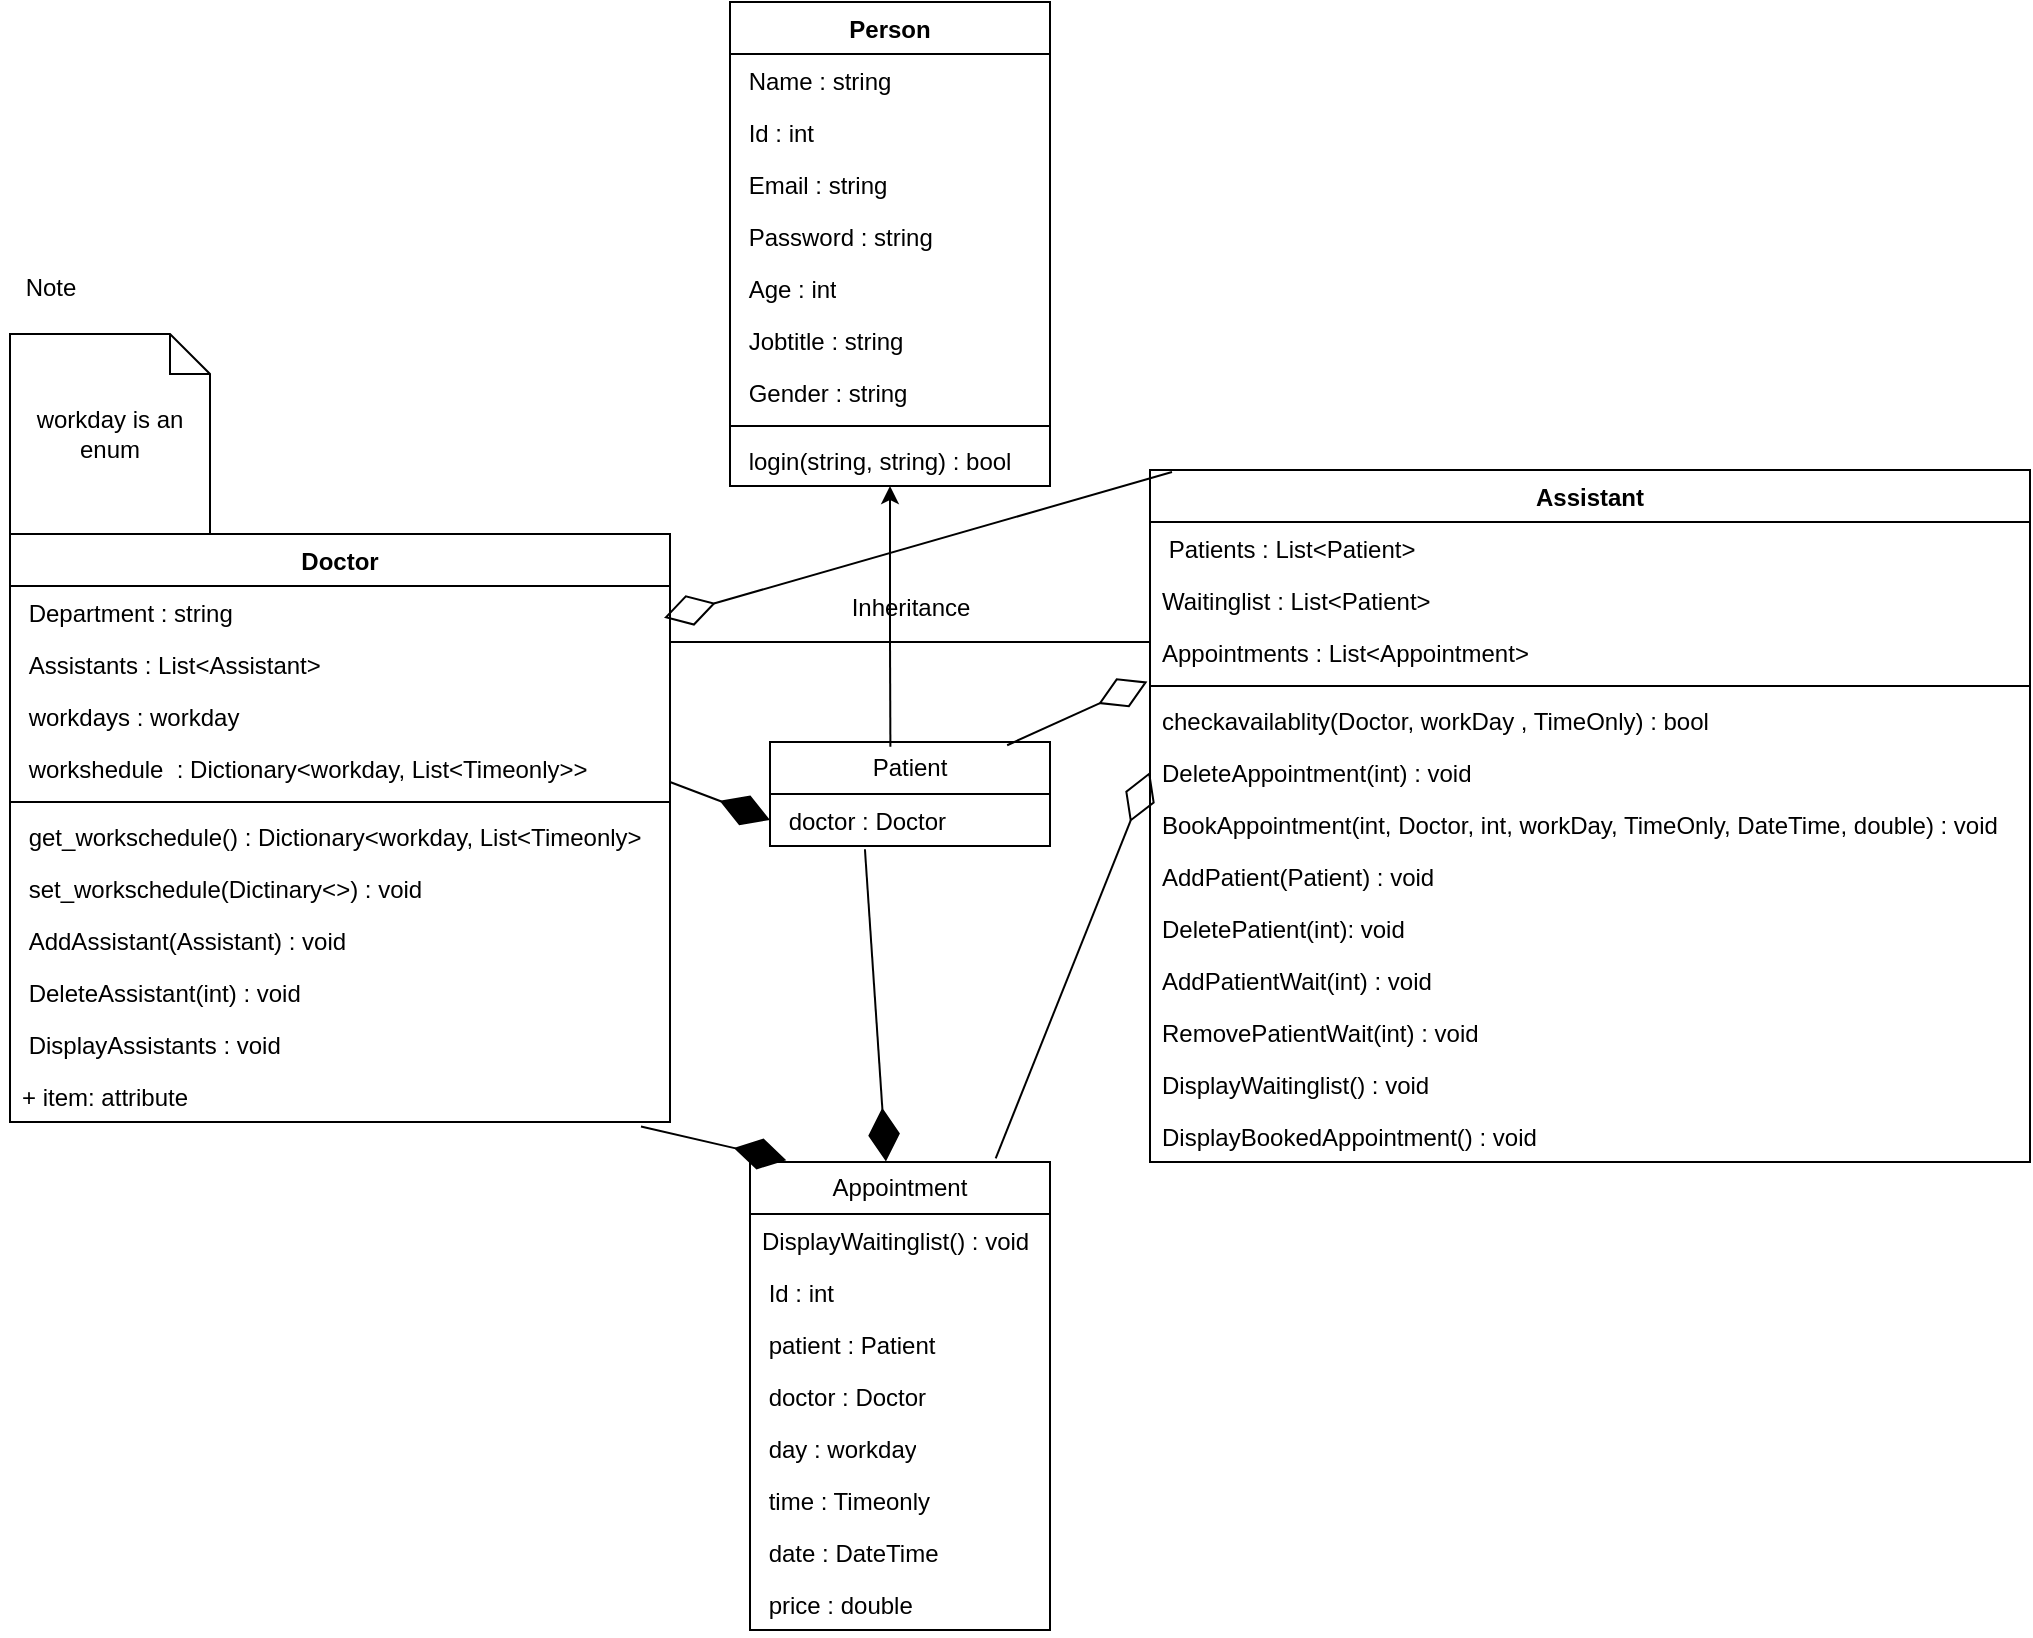 <mxfile version="21.7.5" type="device">
  <diagram id="C5RBs43oDa-KdzZeNtuy" name="Page-1">
    <mxGraphModel dx="1480" dy="877" grid="1" gridSize="10" guides="1" tooltips="1" connect="1" arrows="1" fold="1" page="1" pageScale="1" pageWidth="827" pageHeight="1169" math="0" shadow="0">
      <root>
        <mxCell id="WIyWlLk6GJQsqaUBKTNV-0" />
        <mxCell id="WIyWlLk6GJQsqaUBKTNV-1" parent="WIyWlLk6GJQsqaUBKTNV-0" />
        <mxCell id="dD1BH0aK2Jm0Y2yghAJp-6" value="Person" style="swimlane;fontStyle=1;align=center;verticalAlign=top;childLayout=stackLayout;horizontal=1;startSize=26;horizontalStack=0;resizeParent=1;resizeParentMax=0;resizeLast=0;collapsible=1;marginBottom=0;whiteSpace=wrap;html=1;" parent="WIyWlLk6GJQsqaUBKTNV-1" vertex="1">
          <mxGeometry x="380" y="40" width="160" height="242" as="geometry" />
        </mxCell>
        <mxCell id="dD1BH0aK2Jm0Y2yghAJp-7" value="&amp;nbsp;Name : string" style="text;strokeColor=none;fillColor=none;align=left;verticalAlign=top;spacingLeft=4;spacingRight=4;overflow=hidden;rotatable=0;points=[[0,0.5],[1,0.5]];portConstraint=eastwest;whiteSpace=wrap;html=1;" parent="dD1BH0aK2Jm0Y2yghAJp-6" vertex="1">
          <mxGeometry y="26" width="160" height="26" as="geometry" />
        </mxCell>
        <mxCell id="dD1BH0aK2Jm0Y2yghAJp-16" value="&amp;nbsp;Id : int" style="text;strokeColor=none;fillColor=none;align=left;verticalAlign=top;spacingLeft=4;spacingRight=4;overflow=hidden;rotatable=0;points=[[0,0.5],[1,0.5]];portConstraint=eastwest;whiteSpace=wrap;html=1;" parent="dD1BH0aK2Jm0Y2yghAJp-6" vertex="1">
          <mxGeometry y="52" width="160" height="26" as="geometry" />
        </mxCell>
        <mxCell id="dD1BH0aK2Jm0Y2yghAJp-11" value="&amp;nbsp;Email : string" style="text;strokeColor=none;fillColor=none;align=left;verticalAlign=top;spacingLeft=4;spacingRight=4;overflow=hidden;rotatable=0;points=[[0,0.5],[1,0.5]];portConstraint=eastwest;whiteSpace=wrap;html=1;" parent="dD1BH0aK2Jm0Y2yghAJp-6" vertex="1">
          <mxGeometry y="78" width="160" height="26" as="geometry" />
        </mxCell>
        <mxCell id="dD1BH0aK2Jm0Y2yghAJp-13" value="&amp;nbsp;Password : string" style="text;strokeColor=none;fillColor=none;align=left;verticalAlign=top;spacingLeft=4;spacingRight=4;overflow=hidden;rotatable=0;points=[[0,0.5],[1,0.5]];portConstraint=eastwest;whiteSpace=wrap;html=1;" parent="dD1BH0aK2Jm0Y2yghAJp-6" vertex="1">
          <mxGeometry y="104" width="160" height="26" as="geometry" />
        </mxCell>
        <mxCell id="dD1BH0aK2Jm0Y2yghAJp-12" value="&amp;nbsp;Age : int" style="text;strokeColor=none;fillColor=none;align=left;verticalAlign=top;spacingLeft=4;spacingRight=4;overflow=hidden;rotatable=0;points=[[0,0.5],[1,0.5]];portConstraint=eastwest;whiteSpace=wrap;html=1;" parent="dD1BH0aK2Jm0Y2yghAJp-6" vertex="1">
          <mxGeometry y="130" width="160" height="26" as="geometry" />
        </mxCell>
        <mxCell id="dD1BH0aK2Jm0Y2yghAJp-15" value="&amp;nbsp;Jobtitle : string" style="text;strokeColor=none;fillColor=none;align=left;verticalAlign=top;spacingLeft=4;spacingRight=4;overflow=hidden;rotatable=0;points=[[0,0.5],[1,0.5]];portConstraint=eastwest;whiteSpace=wrap;html=1;" parent="dD1BH0aK2Jm0Y2yghAJp-6" vertex="1">
          <mxGeometry y="156" width="160" height="26" as="geometry" />
        </mxCell>
        <mxCell id="dD1BH0aK2Jm0Y2yghAJp-10" value="&amp;nbsp;Gender : string" style="text;strokeColor=none;fillColor=none;align=left;verticalAlign=top;spacingLeft=4;spacingRight=4;overflow=hidden;rotatable=0;points=[[0,0.5],[1,0.5]];portConstraint=eastwest;whiteSpace=wrap;html=1;" parent="dD1BH0aK2Jm0Y2yghAJp-6" vertex="1">
          <mxGeometry y="182" width="160" height="26" as="geometry" />
        </mxCell>
        <mxCell id="dD1BH0aK2Jm0Y2yghAJp-8" value="" style="line;strokeWidth=1;fillColor=none;align=left;verticalAlign=middle;spacingTop=-1;spacingLeft=3;spacingRight=3;rotatable=0;labelPosition=right;points=[];portConstraint=eastwest;strokeColor=inherit;" parent="dD1BH0aK2Jm0Y2yghAJp-6" vertex="1">
          <mxGeometry y="208" width="160" height="8" as="geometry" />
        </mxCell>
        <mxCell id="dD1BH0aK2Jm0Y2yghAJp-9" value="&amp;nbsp;login(string, string) : bool&amp;nbsp;" style="text;strokeColor=none;fillColor=none;align=left;verticalAlign=top;spacingLeft=4;spacingRight=4;overflow=hidden;rotatable=0;points=[[0,0.5],[1,0.5]];portConstraint=eastwest;whiteSpace=wrap;html=1;" parent="dD1BH0aK2Jm0Y2yghAJp-6" vertex="1">
          <mxGeometry y="216" width="160" height="26" as="geometry" />
        </mxCell>
        <mxCell id="dD1BH0aK2Jm0Y2yghAJp-17" value="Doctor" style="swimlane;fontStyle=1;align=center;verticalAlign=top;childLayout=stackLayout;horizontal=1;startSize=26;horizontalStack=0;resizeParent=1;resizeParentMax=0;resizeLast=0;collapsible=1;marginBottom=0;whiteSpace=wrap;html=1;" parent="WIyWlLk6GJQsqaUBKTNV-1" vertex="1">
          <mxGeometry x="20" y="306" width="330" height="294" as="geometry">
            <mxRectangle x="30" y="370" width="80" height="30" as="alternateBounds" />
          </mxGeometry>
        </mxCell>
        <mxCell id="dD1BH0aK2Jm0Y2yghAJp-18" value="&amp;nbsp;Department : string" style="text;strokeColor=none;fillColor=none;align=left;verticalAlign=top;spacingLeft=4;spacingRight=4;overflow=hidden;rotatable=0;points=[[0,0.5],[1,0.5]];portConstraint=eastwest;whiteSpace=wrap;html=1;" parent="dD1BH0aK2Jm0Y2yghAJp-17" vertex="1">
          <mxGeometry y="26" width="330" height="26" as="geometry" />
        </mxCell>
        <mxCell id="dD1BH0aK2Jm0Y2yghAJp-22" value="&amp;nbsp;Assistants : List&amp;lt;Assistant&amp;gt;" style="text;strokeColor=none;fillColor=none;align=left;verticalAlign=top;spacingLeft=4;spacingRight=4;overflow=hidden;rotatable=0;points=[[0,0.5],[1,0.5]];portConstraint=eastwest;whiteSpace=wrap;html=1;" parent="dD1BH0aK2Jm0Y2yghAJp-17" vertex="1">
          <mxGeometry y="52" width="330" height="26" as="geometry" />
        </mxCell>
        <mxCell id="dD1BH0aK2Jm0Y2yghAJp-24" value="&amp;nbsp;workdays : workday" style="text;strokeColor=none;fillColor=none;align=left;verticalAlign=top;spacingLeft=4;spacingRight=4;overflow=hidden;rotatable=0;points=[[0,0.5],[1,0.5]];portConstraint=eastwest;whiteSpace=wrap;html=1;" parent="dD1BH0aK2Jm0Y2yghAJp-17" vertex="1">
          <mxGeometry y="78" width="330" height="26" as="geometry" />
        </mxCell>
        <mxCell id="dD1BH0aK2Jm0Y2yghAJp-21" value="&amp;nbsp;workshedule&amp;nbsp; : Dictionary&amp;lt;workday, List&amp;lt;Timeonly&amp;gt;&amp;gt;" style="text;strokeColor=none;fillColor=none;align=left;verticalAlign=top;spacingLeft=4;spacingRight=4;overflow=hidden;rotatable=0;points=[[0,0.5],[1,0.5]];portConstraint=eastwest;whiteSpace=wrap;html=1;" parent="dD1BH0aK2Jm0Y2yghAJp-17" vertex="1">
          <mxGeometry y="104" width="330" height="26" as="geometry" />
        </mxCell>
        <mxCell id="dD1BH0aK2Jm0Y2yghAJp-19" value="" style="line;strokeWidth=1;fillColor=none;align=left;verticalAlign=middle;spacingTop=-1;spacingLeft=3;spacingRight=3;rotatable=0;labelPosition=right;points=[];portConstraint=eastwest;strokeColor=inherit;" parent="dD1BH0aK2Jm0Y2yghAJp-17" vertex="1">
          <mxGeometry y="130" width="330" height="8" as="geometry" />
        </mxCell>
        <mxCell id="dD1BH0aK2Jm0Y2yghAJp-29" value="&amp;nbsp;get_workschedule() : Dictionary&amp;lt;workday, List&amp;lt;Timeonly&amp;gt;" style="text;strokeColor=none;fillColor=none;align=left;verticalAlign=top;spacingLeft=4;spacingRight=4;overflow=hidden;rotatable=0;points=[[0,0.5],[1,0.5]];portConstraint=eastwest;whiteSpace=wrap;html=1;" parent="dD1BH0aK2Jm0Y2yghAJp-17" vertex="1">
          <mxGeometry y="138" width="330" height="26" as="geometry" />
        </mxCell>
        <mxCell id="dD1BH0aK2Jm0Y2yghAJp-20" value="&amp;nbsp;set_workschedule(Dictinary&amp;lt;&amp;gt;) : void" style="text;strokeColor=none;fillColor=none;align=left;verticalAlign=top;spacingLeft=4;spacingRight=4;overflow=hidden;rotatable=0;points=[[0,0.5],[1,0.5]];portConstraint=eastwest;whiteSpace=wrap;html=1;" parent="dD1BH0aK2Jm0Y2yghAJp-17" vertex="1">
          <mxGeometry y="164" width="330" height="26" as="geometry" />
        </mxCell>
        <mxCell id="dD1BH0aK2Jm0Y2yghAJp-32" value="&amp;nbsp;AddAssistant(Assistant) : void" style="text;strokeColor=none;fillColor=none;align=left;verticalAlign=top;spacingLeft=4;spacingRight=4;overflow=hidden;rotatable=0;points=[[0,0.5],[1,0.5]];portConstraint=eastwest;whiteSpace=wrap;html=1;" parent="dD1BH0aK2Jm0Y2yghAJp-17" vertex="1">
          <mxGeometry y="190" width="330" height="26" as="geometry" />
        </mxCell>
        <mxCell id="dD1BH0aK2Jm0Y2yghAJp-31" value="&amp;nbsp;DeleteAssistant(int) : void" style="text;strokeColor=none;fillColor=none;align=left;verticalAlign=top;spacingLeft=4;spacingRight=4;overflow=hidden;rotatable=0;points=[[0,0.5],[1,0.5]];portConstraint=eastwest;whiteSpace=wrap;html=1;" parent="dD1BH0aK2Jm0Y2yghAJp-17" vertex="1">
          <mxGeometry y="216" width="330" height="26" as="geometry" />
        </mxCell>
        <mxCell id="dD1BH0aK2Jm0Y2yghAJp-34" value="&amp;nbsp;DisplayAssistants : void" style="text;strokeColor=none;fillColor=none;align=left;verticalAlign=top;spacingLeft=4;spacingRight=4;overflow=hidden;rotatable=0;points=[[0,0.5],[1,0.5]];portConstraint=eastwest;whiteSpace=wrap;html=1;" parent="dD1BH0aK2Jm0Y2yghAJp-17" vertex="1">
          <mxGeometry y="242" width="330" height="26" as="geometry" />
        </mxCell>
        <mxCell id="dD1BH0aK2Jm0Y2yghAJp-33" value="+ item: attribute" style="text;strokeColor=none;fillColor=none;align=left;verticalAlign=top;spacingLeft=4;spacingRight=4;overflow=hidden;rotatable=0;points=[[0,0.5],[1,0.5]];portConstraint=eastwest;whiteSpace=wrap;html=1;" parent="dD1BH0aK2Jm0Y2yghAJp-17" vertex="1">
          <mxGeometry y="268" width="330" height="26" as="geometry" />
        </mxCell>
        <mxCell id="dD1BH0aK2Jm0Y2yghAJp-27" value="workday is an enum" style="shape=note;size=20;whiteSpace=wrap;html=1;" parent="WIyWlLk6GJQsqaUBKTNV-1" vertex="1">
          <mxGeometry x="20" y="206" width="100" height="100" as="geometry" />
        </mxCell>
        <mxCell id="dD1BH0aK2Jm0Y2yghAJp-43" value="Patient" style="swimlane;fontStyle=0;childLayout=stackLayout;horizontal=1;startSize=26;fillColor=none;horizontalStack=0;resizeParent=1;resizeParentMax=0;resizeLast=0;collapsible=1;marginBottom=0;whiteSpace=wrap;html=1;" parent="WIyWlLk6GJQsqaUBKTNV-1" vertex="1">
          <mxGeometry x="400" y="410" width="140" height="52" as="geometry" />
        </mxCell>
        <mxCell id="dD1BH0aK2Jm0Y2yghAJp-44" value="&amp;nbsp;doctor : Doctor" style="text;strokeColor=none;fillColor=none;align=left;verticalAlign=top;spacingLeft=4;spacingRight=4;overflow=hidden;rotatable=0;points=[[0,0.5],[1,0.5]];portConstraint=eastwest;whiteSpace=wrap;html=1;" parent="dD1BH0aK2Jm0Y2yghAJp-43" vertex="1">
          <mxGeometry y="26" width="140" height="26" as="geometry" />
        </mxCell>
        <mxCell id="dD1BH0aK2Jm0Y2yghAJp-51" value="Appointment" style="swimlane;fontStyle=0;childLayout=stackLayout;horizontal=1;startSize=26;fillColor=none;horizontalStack=0;resizeParent=1;resizeParentMax=0;resizeLast=0;collapsible=1;marginBottom=0;whiteSpace=wrap;html=1;" parent="WIyWlLk6GJQsqaUBKTNV-1" vertex="1">
          <mxGeometry x="390" y="620" width="150" height="234" as="geometry" />
        </mxCell>
        <mxCell id="dD1BH0aK2Jm0Y2yghAJp-72" value="DisplayWaitinglist() : void" style="text;strokeColor=none;fillColor=none;align=left;verticalAlign=top;spacingLeft=4;spacingRight=4;overflow=hidden;rotatable=0;points=[[0,0.5],[1,0.5]];portConstraint=eastwest;whiteSpace=wrap;html=1;" parent="dD1BH0aK2Jm0Y2yghAJp-51" vertex="1">
          <mxGeometry y="26" width="150" height="26" as="geometry" />
        </mxCell>
        <mxCell id="dD1BH0aK2Jm0Y2yghAJp-52" value="&amp;nbsp;Id : int" style="text;strokeColor=none;fillColor=none;align=left;verticalAlign=top;spacingLeft=4;spacingRight=4;overflow=hidden;rotatable=0;points=[[0,0.5],[1,0.5]];portConstraint=eastwest;whiteSpace=wrap;html=1;" parent="dD1BH0aK2Jm0Y2yghAJp-51" vertex="1">
          <mxGeometry y="52" width="150" height="26" as="geometry" />
        </mxCell>
        <mxCell id="dD1BH0aK2Jm0Y2yghAJp-53" value="&amp;nbsp;patient : Patient" style="text;strokeColor=none;fillColor=none;align=left;verticalAlign=top;spacingLeft=4;spacingRight=4;overflow=hidden;rotatable=0;points=[[0,0.5],[1,0.5]];portConstraint=eastwest;whiteSpace=wrap;html=1;" parent="dD1BH0aK2Jm0Y2yghAJp-51" vertex="1">
          <mxGeometry y="78" width="150" height="26" as="geometry" />
        </mxCell>
        <mxCell id="dD1BH0aK2Jm0Y2yghAJp-54" value="&amp;nbsp;doctor : Doctor&lt;br&gt;" style="text;strokeColor=none;fillColor=none;align=left;verticalAlign=top;spacingLeft=4;spacingRight=4;overflow=hidden;rotatable=0;points=[[0,0.5],[1,0.5]];portConstraint=eastwest;whiteSpace=wrap;html=1;" parent="dD1BH0aK2Jm0Y2yghAJp-51" vertex="1">
          <mxGeometry y="104" width="150" height="26" as="geometry" />
        </mxCell>
        <mxCell id="dD1BH0aK2Jm0Y2yghAJp-55" value="&amp;nbsp;day : workday" style="text;strokeColor=none;fillColor=none;align=left;verticalAlign=top;spacingLeft=4;spacingRight=4;overflow=hidden;rotatable=0;points=[[0,0.5],[1,0.5]];portConstraint=eastwest;whiteSpace=wrap;html=1;" parent="dD1BH0aK2Jm0Y2yghAJp-51" vertex="1">
          <mxGeometry y="130" width="150" height="26" as="geometry" />
        </mxCell>
        <mxCell id="dD1BH0aK2Jm0Y2yghAJp-57" value="&amp;nbsp;time : Timeonly" style="text;strokeColor=none;fillColor=none;align=left;verticalAlign=top;spacingLeft=4;spacingRight=4;overflow=hidden;rotatable=0;points=[[0,0.5],[1,0.5]];portConstraint=eastwest;whiteSpace=wrap;html=1;" parent="dD1BH0aK2Jm0Y2yghAJp-51" vertex="1">
          <mxGeometry y="156" width="150" height="26" as="geometry" />
        </mxCell>
        <mxCell id="dD1BH0aK2Jm0Y2yghAJp-56" value="&amp;nbsp;date : DateTime" style="text;strokeColor=none;fillColor=none;align=left;verticalAlign=top;spacingLeft=4;spacingRight=4;overflow=hidden;rotatable=0;points=[[0,0.5],[1,0.5]];portConstraint=eastwest;whiteSpace=wrap;html=1;" parent="dD1BH0aK2Jm0Y2yghAJp-51" vertex="1">
          <mxGeometry y="182" width="150" height="26" as="geometry" />
        </mxCell>
        <mxCell id="dD1BH0aK2Jm0Y2yghAJp-58" value="&amp;nbsp;price : double" style="text;strokeColor=none;fillColor=none;align=left;verticalAlign=top;spacingLeft=4;spacingRight=4;overflow=hidden;rotatable=0;points=[[0,0.5],[1,0.5]];portConstraint=eastwest;whiteSpace=wrap;html=1;" parent="dD1BH0aK2Jm0Y2yghAJp-51" vertex="1">
          <mxGeometry y="208" width="150" height="26" as="geometry" />
        </mxCell>
        <mxCell id="dD1BH0aK2Jm0Y2yghAJp-59" value="Assistant" style="swimlane;fontStyle=1;align=center;verticalAlign=top;childLayout=stackLayout;horizontal=1;startSize=26;horizontalStack=0;resizeParent=1;resizeParentMax=0;resizeLast=0;collapsible=1;marginBottom=0;whiteSpace=wrap;html=1;" parent="WIyWlLk6GJQsqaUBKTNV-1" vertex="1">
          <mxGeometry x="590" y="274" width="440" height="346" as="geometry" />
        </mxCell>
        <mxCell id="dD1BH0aK2Jm0Y2yghAJp-60" value="&amp;nbsp;Patients : List&amp;lt;Patient&amp;gt;" style="text;strokeColor=none;fillColor=none;align=left;verticalAlign=top;spacingLeft=4;spacingRight=4;overflow=hidden;rotatable=0;points=[[0,0.5],[1,0.5]];portConstraint=eastwest;whiteSpace=wrap;html=1;" parent="dD1BH0aK2Jm0Y2yghAJp-59" vertex="1">
          <mxGeometry y="26" width="440" height="26" as="geometry" />
        </mxCell>
        <mxCell id="dD1BH0aK2Jm0Y2yghAJp-63" value="Waitinglist : List&amp;lt;Patient&amp;gt;&lt;br&gt;&amp;nbsp;" style="text;strokeColor=none;fillColor=none;align=left;verticalAlign=top;spacingLeft=4;spacingRight=4;overflow=hidden;rotatable=0;points=[[0,0.5],[1,0.5]];portConstraint=eastwest;whiteSpace=wrap;html=1;" parent="dD1BH0aK2Jm0Y2yghAJp-59" vertex="1">
          <mxGeometry y="52" width="440" height="26" as="geometry" />
        </mxCell>
        <mxCell id="dD1BH0aK2Jm0Y2yghAJp-64" value="Appointments :&amp;nbsp;List&amp;lt;Appointment&amp;gt;" style="text;strokeColor=none;fillColor=none;align=left;verticalAlign=top;spacingLeft=4;spacingRight=4;overflow=hidden;rotatable=0;points=[[0,0.5],[1,0.5]];portConstraint=eastwest;whiteSpace=wrap;html=1;" parent="dD1BH0aK2Jm0Y2yghAJp-59" vertex="1">
          <mxGeometry y="78" width="440" height="26" as="geometry" />
        </mxCell>
        <mxCell id="dD1BH0aK2Jm0Y2yghAJp-61" value="" style="line;strokeWidth=1;fillColor=none;align=left;verticalAlign=middle;spacingTop=-1;spacingLeft=3;spacingRight=3;rotatable=0;labelPosition=right;points=[];portConstraint=eastwest;strokeColor=inherit;" parent="dD1BH0aK2Jm0Y2yghAJp-59" vertex="1">
          <mxGeometry y="104" width="440" height="8" as="geometry" />
        </mxCell>
        <mxCell id="dD1BH0aK2Jm0Y2yghAJp-66" value="checkavailablity(Doctor, workDay , TimeOnly) : bool" style="text;strokeColor=none;fillColor=none;align=left;verticalAlign=top;spacingLeft=4;spacingRight=4;overflow=hidden;rotatable=0;points=[[0,0.5],[1,0.5]];portConstraint=eastwest;whiteSpace=wrap;html=1;" parent="dD1BH0aK2Jm0Y2yghAJp-59" vertex="1">
          <mxGeometry y="112" width="440" height="26" as="geometry" />
        </mxCell>
        <mxCell id="dD1BH0aK2Jm0Y2yghAJp-67" value="DeleteAppointment(int) : void" style="text;strokeColor=none;fillColor=none;align=left;verticalAlign=top;spacingLeft=4;spacingRight=4;overflow=hidden;rotatable=0;points=[[0,0.5],[1,0.5]];portConstraint=eastwest;whiteSpace=wrap;html=1;" parent="dD1BH0aK2Jm0Y2yghAJp-59" vertex="1">
          <mxGeometry y="138" width="440" height="26" as="geometry" />
        </mxCell>
        <mxCell id="dD1BH0aK2Jm0Y2yghAJp-62" value="BookAppointment(int, Doctor, int, workDay, TimeOnly, DateTime, double) : void" style="text;strokeColor=none;fillColor=none;align=left;verticalAlign=top;spacingLeft=4;spacingRight=4;overflow=hidden;rotatable=0;points=[[0,0.5],[1,0.5]];portConstraint=eastwest;whiteSpace=wrap;html=1;" parent="dD1BH0aK2Jm0Y2yghAJp-59" vertex="1">
          <mxGeometry y="164" width="440" height="26" as="geometry" />
        </mxCell>
        <mxCell id="dD1BH0aK2Jm0Y2yghAJp-68" value="AddPatient(Patient) : void" style="text;strokeColor=none;fillColor=none;align=left;verticalAlign=top;spacingLeft=4;spacingRight=4;overflow=hidden;rotatable=0;points=[[0,0.5],[1,0.5]];portConstraint=eastwest;whiteSpace=wrap;html=1;" parent="dD1BH0aK2Jm0Y2yghAJp-59" vertex="1">
          <mxGeometry y="190" width="440" height="26" as="geometry" />
        </mxCell>
        <mxCell id="dD1BH0aK2Jm0Y2yghAJp-69" value="DeletePatient(int): void" style="text;strokeColor=none;fillColor=none;align=left;verticalAlign=top;spacingLeft=4;spacingRight=4;overflow=hidden;rotatable=0;points=[[0,0.5],[1,0.5]];portConstraint=eastwest;whiteSpace=wrap;html=1;" parent="dD1BH0aK2Jm0Y2yghAJp-59" vertex="1">
          <mxGeometry y="216" width="440" height="26" as="geometry" />
        </mxCell>
        <mxCell id="dD1BH0aK2Jm0Y2yghAJp-70" value="AddPatientWait(int) : void" style="text;strokeColor=none;fillColor=none;align=left;verticalAlign=top;spacingLeft=4;spacingRight=4;overflow=hidden;rotatable=0;points=[[0,0.5],[1,0.5]];portConstraint=eastwest;whiteSpace=wrap;html=1;" parent="dD1BH0aK2Jm0Y2yghAJp-59" vertex="1">
          <mxGeometry y="242" width="440" height="26" as="geometry" />
        </mxCell>
        <mxCell id="dD1BH0aK2Jm0Y2yghAJp-71" value="RemovePatientWait(int) : void" style="text;strokeColor=none;fillColor=none;align=left;verticalAlign=top;spacingLeft=4;spacingRight=4;overflow=hidden;rotatable=0;points=[[0,0.5],[1,0.5]];portConstraint=eastwest;whiteSpace=wrap;html=1;" parent="dD1BH0aK2Jm0Y2yghAJp-59" vertex="1">
          <mxGeometry y="268" width="440" height="26" as="geometry" />
        </mxCell>
        <mxCell id="dD1BH0aK2Jm0Y2yghAJp-73" value="DisplayWaitinglist() : void" style="text;strokeColor=none;fillColor=none;align=left;verticalAlign=top;spacingLeft=4;spacingRight=4;overflow=hidden;rotatable=0;points=[[0,0.5],[1,0.5]];portConstraint=eastwest;whiteSpace=wrap;html=1;" parent="dD1BH0aK2Jm0Y2yghAJp-59" vertex="1">
          <mxGeometry y="294" width="440" height="26" as="geometry" />
        </mxCell>
        <mxCell id="dD1BH0aK2Jm0Y2yghAJp-74" value="DisplayBookedAppointment() : void" style="text;strokeColor=none;fillColor=none;align=left;verticalAlign=top;spacingLeft=4;spacingRight=4;overflow=hidden;rotatable=0;points=[[0,0.5],[1,0.5]];portConstraint=eastwest;whiteSpace=wrap;html=1;" parent="dD1BH0aK2Jm0Y2yghAJp-59" vertex="1">
          <mxGeometry y="320" width="440" height="26" as="geometry" />
        </mxCell>
        <mxCell id="s1R_k_To7fFThd20rbjI-5" value="" style="endArrow=classic;html=1;rounded=0;" edge="1" parent="WIyWlLk6GJQsqaUBKTNV-1" target="dD1BH0aK2Jm0Y2yghAJp-9">
          <mxGeometry width="50" height="50" relative="1" as="geometry">
            <mxPoint x="460" y="360" as="sourcePoint" />
            <mxPoint x="510" y="310" as="targetPoint" />
          </mxGeometry>
        </mxCell>
        <mxCell id="s1R_k_To7fFThd20rbjI-6" value="" style="endArrow=none;html=1;rounded=0;entryX=0;entryY=0.308;entryDx=0;entryDy=0;entryPerimeter=0;" edge="1" parent="WIyWlLk6GJQsqaUBKTNV-1" target="dD1BH0aK2Jm0Y2yghAJp-64">
          <mxGeometry width="50" height="50" relative="1" as="geometry">
            <mxPoint x="460" y="360" as="sourcePoint" />
            <mxPoint x="510" y="310" as="targetPoint" />
          </mxGeometry>
        </mxCell>
        <mxCell id="s1R_k_To7fFThd20rbjI-7" value="" style="endArrow=none;html=1;rounded=0;" edge="1" parent="WIyWlLk6GJQsqaUBKTNV-1">
          <mxGeometry width="50" height="50" relative="1" as="geometry">
            <mxPoint x="460" y="360" as="sourcePoint" />
            <mxPoint x="350" y="360" as="targetPoint" />
            <Array as="points">
              <mxPoint x="380" y="360" />
            </Array>
          </mxGeometry>
        </mxCell>
        <mxCell id="s1R_k_To7fFThd20rbjI-8" value="" style="endArrow=none;html=1;rounded=0;entryX=0.43;entryY=0.046;entryDx=0;entryDy=0;entryPerimeter=0;" edge="1" parent="WIyWlLk6GJQsqaUBKTNV-1" target="dD1BH0aK2Jm0Y2yghAJp-43">
          <mxGeometry width="50" height="50" relative="1" as="geometry">
            <mxPoint x="460" y="360" as="sourcePoint" />
            <mxPoint x="510" y="310" as="targetPoint" />
          </mxGeometry>
        </mxCell>
        <mxCell id="s1R_k_To7fFThd20rbjI-9" value="" style="endArrow=diamondThin;endFill=1;endSize=24;html=1;rounded=0;entryX=0.453;entryY=-0.001;entryDx=0;entryDy=0;entryPerimeter=0;exitX=0.339;exitY=1.062;exitDx=0;exitDy=0;exitPerimeter=0;" edge="1" parent="WIyWlLk6GJQsqaUBKTNV-1" source="dD1BH0aK2Jm0Y2yghAJp-44" target="dD1BH0aK2Jm0Y2yghAJp-51">
          <mxGeometry width="160" relative="1" as="geometry">
            <mxPoint x="400" y="430" as="sourcePoint" />
            <mxPoint x="560" y="430" as="targetPoint" />
          </mxGeometry>
        </mxCell>
        <mxCell id="s1R_k_To7fFThd20rbjI-11" value="" style="endArrow=diamondThin;endFill=1;endSize=24;html=1;rounded=0;entryX=0.121;entryY=-0.004;entryDx=0;entryDy=0;entryPerimeter=0;exitX=0.956;exitY=1.085;exitDx=0;exitDy=0;exitPerimeter=0;" edge="1" parent="WIyWlLk6GJQsqaUBKTNV-1" source="dD1BH0aK2Jm0Y2yghAJp-33" target="dD1BH0aK2Jm0Y2yghAJp-51">
          <mxGeometry width="160" relative="1" as="geometry">
            <mxPoint x="400" y="430" as="sourcePoint" />
            <mxPoint x="560" y="430" as="targetPoint" />
          </mxGeometry>
        </mxCell>
        <mxCell id="s1R_k_To7fFThd20rbjI-12" value="" style="endArrow=diamondThin;endFill=0;endSize=24;html=1;rounded=0;exitX=0.819;exitY=-0.008;exitDx=0;exitDy=0;exitPerimeter=0;entryX=0;entryY=0.5;entryDx=0;entryDy=0;" edge="1" parent="WIyWlLk6GJQsqaUBKTNV-1" source="dD1BH0aK2Jm0Y2yghAJp-51" target="dD1BH0aK2Jm0Y2yghAJp-67">
          <mxGeometry width="160" relative="1" as="geometry">
            <mxPoint x="400" y="430" as="sourcePoint" />
            <mxPoint x="560" y="430" as="targetPoint" />
          </mxGeometry>
        </mxCell>
        <mxCell id="s1R_k_To7fFThd20rbjI-13" value="" style="endArrow=diamondThin;endFill=0;endSize=24;html=1;rounded=0;exitX=0.025;exitY=0.003;exitDx=0;exitDy=0;exitPerimeter=0;" edge="1" parent="WIyWlLk6GJQsqaUBKTNV-1" source="dD1BH0aK2Jm0Y2yghAJp-59">
          <mxGeometry width="160" relative="1" as="geometry">
            <mxPoint x="583.02" y="270.002" as="sourcePoint" />
            <mxPoint x="346.98" y="347.933" as="targetPoint" />
          </mxGeometry>
        </mxCell>
        <mxCell id="s1R_k_To7fFThd20rbjI-14" value="" style="endArrow=diamondThin;endFill=0;endSize=24;html=1;rounded=0;exitX=0.847;exitY=0.031;exitDx=0;exitDy=0;exitPerimeter=0;entryX=-0.003;entryY=0.225;entryDx=0;entryDy=0;entryPerimeter=0;" edge="1" parent="WIyWlLk6GJQsqaUBKTNV-1" source="dD1BH0aK2Jm0Y2yghAJp-43" target="dD1BH0aK2Jm0Y2yghAJp-61">
          <mxGeometry width="160" relative="1" as="geometry">
            <mxPoint x="400" y="430" as="sourcePoint" />
            <mxPoint x="560" y="430" as="targetPoint" />
          </mxGeometry>
        </mxCell>
        <mxCell id="s1R_k_To7fFThd20rbjI-15" value="" style="endArrow=diamondThin;endFill=1;endSize=24;html=1;rounded=0;entryX=0;entryY=0.5;entryDx=0;entryDy=0;" edge="1" parent="WIyWlLk6GJQsqaUBKTNV-1" target="dD1BH0aK2Jm0Y2yghAJp-44">
          <mxGeometry width="160" relative="1" as="geometry">
            <mxPoint x="350" y="430" as="sourcePoint" />
            <mxPoint x="510" y="430" as="targetPoint" />
          </mxGeometry>
        </mxCell>
        <mxCell id="s1R_k_To7fFThd20rbjI-16" value="Inheritance" style="text;html=1;align=center;verticalAlign=middle;resizable=0;points=[];autosize=1;strokeColor=none;fillColor=none;" vertex="1" parent="WIyWlLk6GJQsqaUBKTNV-1">
          <mxGeometry x="430" y="328" width="80" height="30" as="geometry" />
        </mxCell>
        <mxCell id="s1R_k_To7fFThd20rbjI-17" value="Note" style="text;html=1;align=center;verticalAlign=middle;resizable=0;points=[];autosize=1;strokeColor=none;fillColor=none;" vertex="1" parent="WIyWlLk6GJQsqaUBKTNV-1">
          <mxGeometry x="15" y="168" width="50" height="30" as="geometry" />
        </mxCell>
      </root>
    </mxGraphModel>
  </diagram>
</mxfile>
